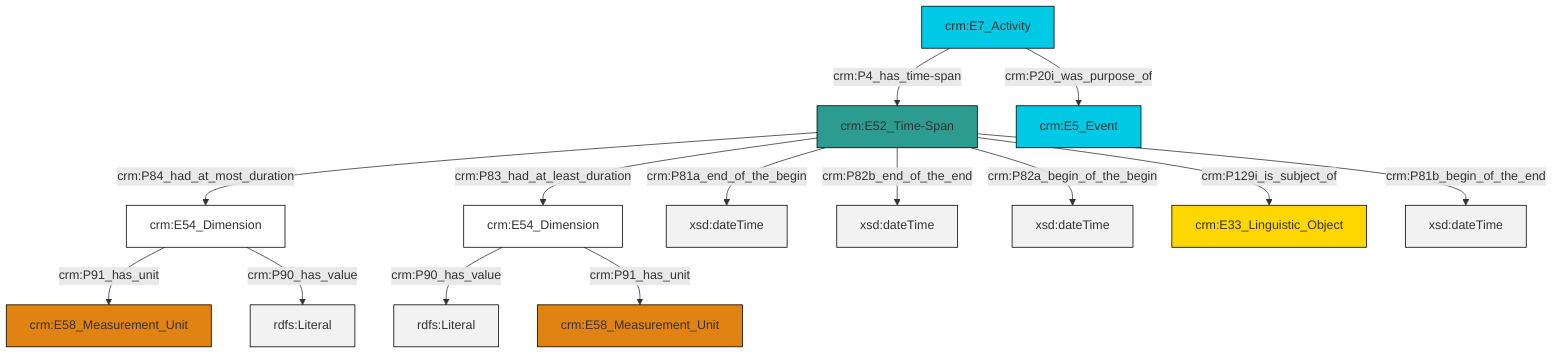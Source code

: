 graph TD
classDef Literal fill:#f2f2f2,stroke:#000000;
classDef CRM_Entity fill:#FFFFFF,stroke:#000000;
classDef Temporal_Entity fill:#00C9E6, stroke:#000000;
classDef Type fill:#E18312, stroke:#000000;
classDef Time-Span fill:#2C9C91, stroke:#000000;
classDef Appellation fill:#FFEB7F, stroke:#000000;
classDef Place fill:#008836, stroke:#000000;
classDef Persistent_Item fill:#B266B2, stroke:#000000;
classDef Conceptual_Object fill:#FFD700, stroke:#000000;
classDef Physical_Thing fill:#D2B48C, stroke:#000000;
classDef Actor fill:#f58aad, stroke:#000000;
classDef PC_Classes fill:#4ce600, stroke:#000000;
classDef Multi fill:#cccccc,stroke:#000000;

0["crm:E54_Dimension"]:::CRM_Entity -->|crm:P90_has_value| 1[rdfs:Literal]:::Literal
4["crm:E52_Time-Span"]:::Time-Span -->|crm:P84_had_at_most_duration| 5["crm:E54_Dimension"]:::CRM_Entity
5["crm:E54_Dimension"]:::CRM_Entity -->|crm:P91_has_unit| 2["crm:E58_Measurement_Unit"]:::Type
5["crm:E54_Dimension"]:::CRM_Entity -->|crm:P90_has_value| 6[rdfs:Literal]:::Literal
4["crm:E52_Time-Span"]:::Time-Span -->|crm:P81a_end_of_the_begin| 7[xsd:dateTime]:::Literal
4["crm:E52_Time-Span"]:::Time-Span -->|crm:P82b_end_of_the_end| 10[xsd:dateTime]:::Literal
11["crm:E7_Activity"]:::Temporal_Entity -->|crm:P20i_was_purpose_of| 8["crm:E5_Event"]:::Temporal_Entity
4["crm:E52_Time-Span"]:::Time-Span -->|crm:P82a_begin_of_the_begin| 12[xsd:dateTime]:::Literal
0["crm:E54_Dimension"]:::CRM_Entity -->|crm:P91_has_unit| 14["crm:E58_Measurement_Unit"]:::Type
11["crm:E7_Activity"]:::Temporal_Entity -->|crm:P4_has_time-span| 4["crm:E52_Time-Span"]:::Time-Span
4["crm:E52_Time-Span"]:::Time-Span -->|crm:P129i_is_subject_of| 17["crm:E33_Linguistic_Object"]:::Conceptual_Object
4["crm:E52_Time-Span"]:::Time-Span -->|crm:P83_had_at_least_duration| 0["crm:E54_Dimension"]:::CRM_Entity
4["crm:E52_Time-Span"]:::Time-Span -->|crm:P81b_begin_of_the_end| 21[xsd:dateTime]:::Literal